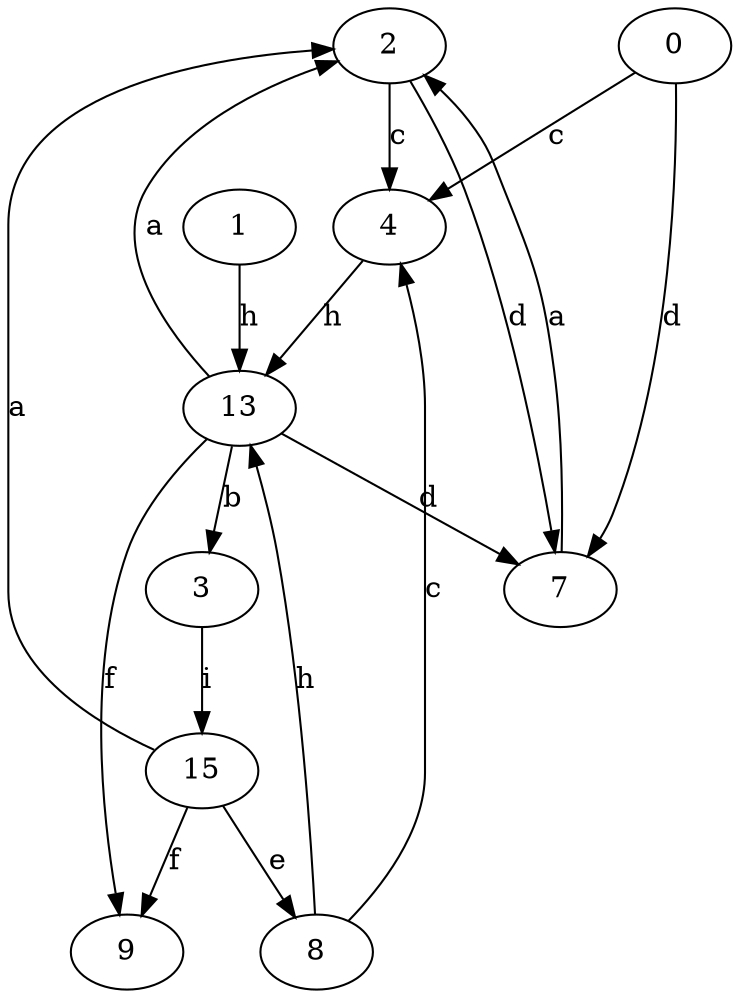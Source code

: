 strict digraph  {
2;
3;
4;
7;
8;
9;
0;
13;
1;
15;
2 -> 4  [label=c];
2 -> 7  [label=d];
3 -> 15  [label=i];
4 -> 13  [label=h];
7 -> 2  [label=a];
8 -> 4  [label=c];
8 -> 13  [label=h];
0 -> 4  [label=c];
0 -> 7  [label=d];
13 -> 2  [label=a];
13 -> 3  [label=b];
13 -> 7  [label=d];
13 -> 9  [label=f];
1 -> 13  [label=h];
15 -> 2  [label=a];
15 -> 8  [label=e];
15 -> 9  [label=f];
}
